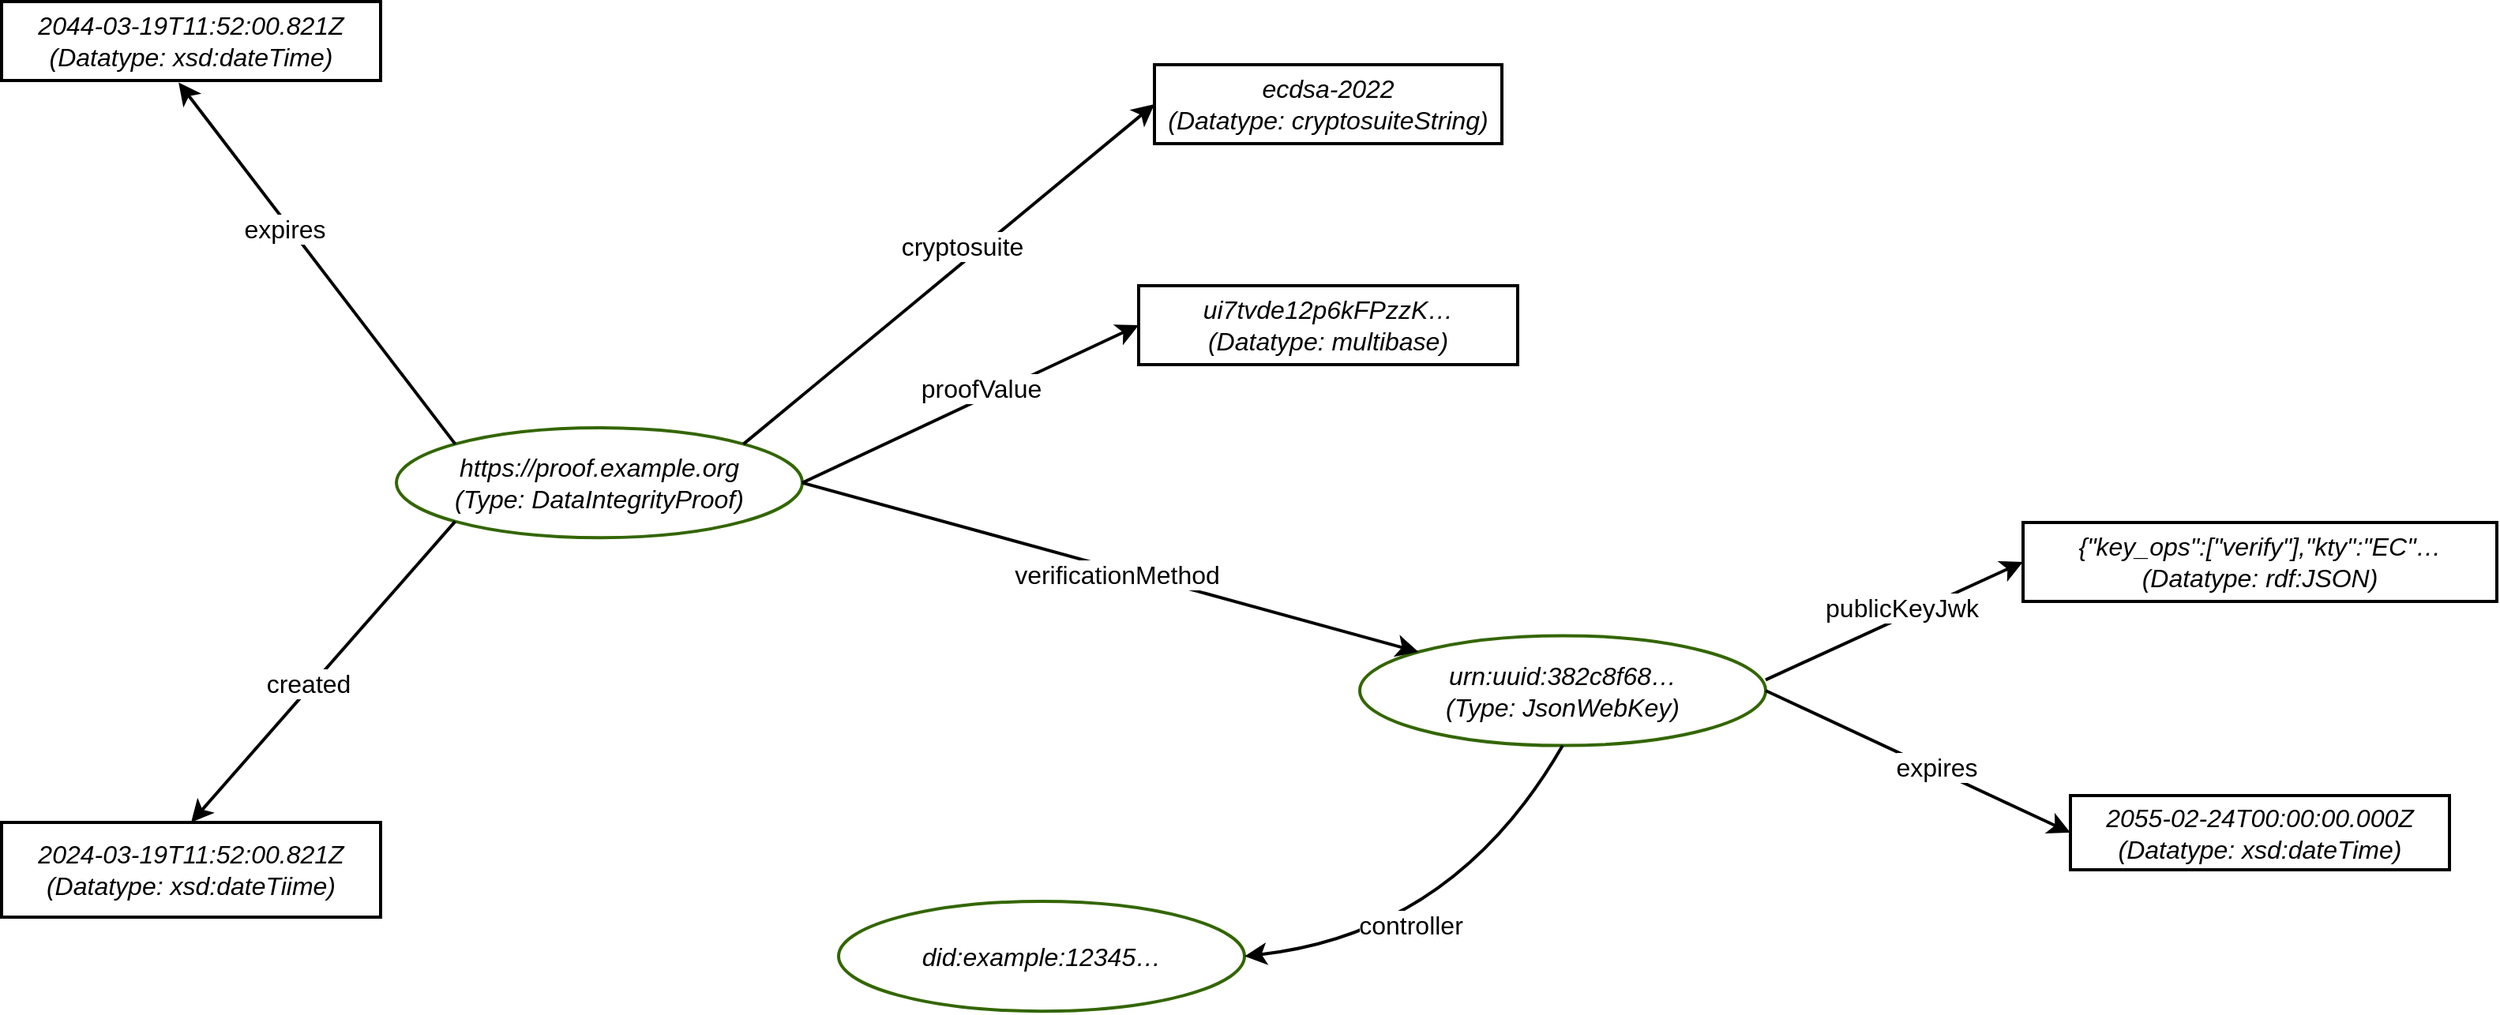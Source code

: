 <mxfile version="24.1.0" type="device">
  <diagram name="Page-1" id="ZRe_wIOORr0k_d4isBBX">
    <mxGraphModel dx="3970" dy="2060" grid="1" gridSize="10" guides="1" tooltips="1" connect="1" arrows="1" fold="1" page="1" pageScale="1" pageWidth="1169" pageHeight="827" math="0" shadow="0">
      <root>
        <mxCell id="0" />
        <mxCell id="1" parent="0" />
        <UserObject label="&lt;i&gt;https://proof.example.org&lt;/i&gt;&lt;div&gt;&lt;i&gt;(Type: DataIntegrityProof)&lt;/i&gt;&lt;/div&gt;" id="I-3xDNqU13IutiKupr62-4">
          <mxCell style="ellipse;whiteSpace=wrap;html=1;fontSize=16;fillColor=none;strokeWidth=2;strokeColor=#336600;" parent="1" vertex="1">
            <mxGeometry x="-1560" y="-460" width="257" height="69.61" as="geometry" />
          </mxCell>
        </UserObject>
        <UserObject label="&lt;i&gt;&lt;font color=&quot;#000000&quot;&gt;ecdsa-2022&lt;/font&gt;&lt;/i&gt;&lt;div&gt;&lt;i&gt;&lt;font color=&quot;#000000&quot;&gt;(Datatype: cryptosuiteString)&lt;/font&gt;&lt;/i&gt;&lt;/div&gt;" id="I-3xDNqU13IutiKupr62-12">
          <mxCell style="rounded=0;whiteSpace=wrap;html=1;fontSize=16;fillColor=none;strokeWidth=2;" parent="1" vertex="1">
            <mxGeometry x="-1080" y="-690" width="220" height="50" as="geometry" />
          </mxCell>
        </UserObject>
        <mxCell id="I-3xDNqU13IutiKupr62-27" value="" style="endArrow=classic;html=1;rounded=0;fontSize=12;startSize=8;endSize=8;curved=1;entryX=0;entryY=0.5;entryDx=0;entryDy=0;exitX=1;exitY=0;exitDx=0;exitDy=0;strokeWidth=2;fontStyle=2" parent="1" source="I-3xDNqU13IutiKupr62-4" target="I-3xDNqU13IutiKupr62-12" edge="1">
          <mxGeometry width="50" height="50" relative="1" as="geometry">
            <mxPoint x="-804" y="-134.61" as="sourcePoint" />
            <mxPoint x="-791.5" y="-85.61" as="targetPoint" />
          </mxGeometry>
        </mxCell>
        <mxCell id="I-3xDNqU13IutiKupr62-28" value="cryptosuite" style="edgeLabel;html=1;align=center;verticalAlign=middle;resizable=0;points=[];fontSize=16;" parent="I-3xDNqU13IutiKupr62-27" vertex="1" connectable="0">
          <mxGeometry x="0.135" y="-2" relative="1" as="geometry">
            <mxPoint x="-11" y="-5" as="offset" />
          </mxGeometry>
        </mxCell>
        <UserObject label="&lt;i&gt;&lt;font color=&quot;#000000&quot;&gt;2024-03-19T&lt;/font&gt;11:52:00.821Z&lt;/i&gt;&lt;div&gt;&lt;i&gt;(Datatype: xsd:dateTiime)&lt;/i&gt;&lt;/div&gt;" id="HRplg5cOvGm0gZk61Yn5-3">
          <mxCell style="rounded=0;whiteSpace=wrap;html=1;fontSize=16;fillColor=none;strokeWidth=2;" parent="1" vertex="1">
            <mxGeometry x="-1810" y="-210" width="240" height="60" as="geometry" />
          </mxCell>
        </UserObject>
        <UserObject label="&lt;i&gt;ui7tvde12p6kFPzzK…&lt;/i&gt;&lt;div&gt;&lt;i&gt;(Datatype: multibase)&lt;/i&gt;&lt;/div&gt;" id="HRplg5cOvGm0gZk61Yn5-4">
          <mxCell style="rounded=0;whiteSpace=wrap;html=1;fontSize=16;fillColor=none;strokeWidth=2;" parent="1" vertex="1">
            <mxGeometry x="-1090" y="-550" width="240" height="50" as="geometry" />
          </mxCell>
        </UserObject>
        <UserObject label="&lt;i&gt;&lt;font color=&quot;#000000&quot;&gt;2044-03-19T&lt;/font&gt;11:52:00.821Z&lt;/i&gt;&lt;div&gt;&lt;i&gt;(Datatype: xsd:dateTime)&lt;/i&gt;&lt;/div&gt;" id="HRplg5cOvGm0gZk61Yn5-5">
          <mxCell style="rounded=0;whiteSpace=wrap;html=1;fontSize=16;fillColor=none;strokeWidth=2;" parent="1" vertex="1">
            <mxGeometry x="-1810" y="-730" width="240" height="50" as="geometry" />
          </mxCell>
        </UserObject>
        <mxCell id="HRplg5cOvGm0gZk61Yn5-6" value="" style="endArrow=classic;html=1;rounded=0;fontSize=12;startSize=8;endSize=8;curved=1;entryX=0.5;entryY=0;entryDx=0;entryDy=0;exitX=0;exitY=1;exitDx=0;exitDy=0;strokeWidth=2;fontStyle=2" parent="1" source="I-3xDNqU13IutiKupr62-4" target="HRplg5cOvGm0gZk61Yn5-3" edge="1">
          <mxGeometry width="50" height="50" relative="1" as="geometry">
            <mxPoint x="-883" y="-405" as="sourcePoint" />
            <mxPoint x="-610" y="-420" as="targetPoint" />
          </mxGeometry>
        </mxCell>
        <mxCell id="HRplg5cOvGm0gZk61Yn5-7" value="created" style="edgeLabel;html=1;align=center;verticalAlign=middle;resizable=0;points=[];fontSize=16;" parent="HRplg5cOvGm0gZk61Yn5-6" vertex="1" connectable="0">
          <mxGeometry x="0.135" y="-2" relative="1" as="geometry">
            <mxPoint x="3" y="-5" as="offset" />
          </mxGeometry>
        </mxCell>
        <mxCell id="HRplg5cOvGm0gZk61Yn5-8" value="" style="endArrow=classic;html=1;rounded=0;fontSize=12;startSize=8;endSize=8;curved=1;entryX=0;entryY=0.5;entryDx=0;entryDy=0;exitX=1;exitY=0.5;exitDx=0;exitDy=0;strokeWidth=2;fontStyle=2" parent="1" source="I-3xDNqU13IutiKupr62-4" target="HRplg5cOvGm0gZk61Yn5-4" edge="1">
          <mxGeometry width="50" height="50" relative="1" as="geometry">
            <mxPoint x="-970" y="-345" as="sourcePoint" />
            <mxPoint x="-827" y="-200" as="targetPoint" />
          </mxGeometry>
        </mxCell>
        <mxCell id="HRplg5cOvGm0gZk61Yn5-9" value="proofValue" style="edgeLabel;html=1;align=center;verticalAlign=middle;resizable=0;points=[];fontSize=16;" parent="HRplg5cOvGm0gZk61Yn5-8" vertex="1" connectable="0">
          <mxGeometry x="0.135" y="-2" relative="1" as="geometry">
            <mxPoint x="-9" y="-5" as="offset" />
          </mxGeometry>
        </mxCell>
        <mxCell id="HRplg5cOvGm0gZk61Yn5-10" value="" style="endArrow=classic;html=1;rounded=0;fontSize=12;startSize=8;endSize=8;curved=1;entryX=0.467;entryY=1.025;entryDx=0;entryDy=0;exitX=0;exitY=0;exitDx=0;exitDy=0;strokeWidth=2;fontStyle=2;entryPerimeter=0;" parent="1" source="I-3xDNqU13IutiKupr62-4" target="HRplg5cOvGm0gZk61Yn5-5" edge="1">
          <mxGeometry width="50" height="50" relative="1" as="geometry">
            <mxPoint x="-1000" y="-310" as="sourcePoint" />
            <mxPoint x="-857" y="-165" as="targetPoint" />
          </mxGeometry>
        </mxCell>
        <mxCell id="HRplg5cOvGm0gZk61Yn5-11" value="expires" style="edgeLabel;html=1;align=center;verticalAlign=middle;resizable=0;points=[];fontSize=16;" parent="HRplg5cOvGm0gZk61Yn5-10" vertex="1" connectable="0">
          <mxGeometry x="0.135" y="-2" relative="1" as="geometry">
            <mxPoint x="-11" y="-5" as="offset" />
          </mxGeometry>
        </mxCell>
        <UserObject label="&lt;div&gt;&lt;i&gt;urn:uuid:382c8f68…&lt;/i&gt;&lt;/div&gt;&lt;div&gt;&lt;i style=&quot;background-color: initial;&quot;&gt;(Type: JsonWebKey)&lt;/i&gt;&lt;/div&gt;" id="HRplg5cOvGm0gZk61Yn5-12">
          <mxCell style="ellipse;whiteSpace=wrap;html=1;fontSize=16;fillColor=none;strokeWidth=2;strokeColor=#336600;" parent="1" vertex="1">
            <mxGeometry x="-950" y="-328.305" width="257" height="69.61" as="geometry" />
          </mxCell>
        </UserObject>
        <mxCell id="HRplg5cOvGm0gZk61Yn5-13" value="" style="endArrow=classic;html=1;rounded=0;fontSize=12;startSize=8;endSize=8;curved=1;exitX=1;exitY=0.5;exitDx=0;exitDy=0;strokeWidth=2;fontStyle=2;entryX=0;entryY=0;entryDx=0;entryDy=0;" parent="1" source="I-3xDNqU13IutiKupr62-4" target="HRplg5cOvGm0gZk61Yn5-12" edge="1">
          <mxGeometry width="50" height="50" relative="1" as="geometry">
            <mxPoint x="-1200" y="-480" as="sourcePoint" />
            <mxPoint x="-950" y="-300" as="targetPoint" />
          </mxGeometry>
        </mxCell>
        <mxCell id="HRplg5cOvGm0gZk61Yn5-14" value="verificationMethod" style="edgeLabel;html=1;align=center;verticalAlign=middle;resizable=0;points=[];fontSize=16;" parent="HRplg5cOvGm0gZk61Yn5-13" vertex="1" connectable="0">
          <mxGeometry x="0.135" y="-2" relative="1" as="geometry">
            <mxPoint x="-22" y="-5" as="offset" />
          </mxGeometry>
        </mxCell>
        <mxCell id="HRplg5cOvGm0gZk61Yn5-16" value="" style="endArrow=classic;html=1;rounded=0;fontSize=12;startSize=8;endSize=8;curved=1;entryX=0;entryY=0.5;entryDx=0;entryDy=0;exitX=1;exitY=0.402;exitDx=0;exitDy=0;strokeWidth=2;fontStyle=2;exitPerimeter=0;" parent="1" source="HRplg5cOvGm0gZk61Yn5-12" target="HRplg5cOvGm0gZk61Yn5-15" edge="1">
          <mxGeometry width="50" height="50" relative="1" as="geometry">
            <mxPoint x="-910" y="-300" as="sourcePoint" />
            <mxPoint x="-477" y="-300" as="targetPoint" />
          </mxGeometry>
        </mxCell>
        <mxCell id="HRplg5cOvGm0gZk61Yn5-17" value="publicKeyJwk" style="edgeLabel;html=1;align=center;verticalAlign=middle;resizable=0;points=[];fontSize=16;" parent="HRplg5cOvGm0gZk61Yn5-16" vertex="1" connectable="0">
          <mxGeometry x="0.135" y="-2" relative="1" as="geometry">
            <mxPoint x="-7" y="-5" as="offset" />
          </mxGeometry>
        </mxCell>
        <mxCell id="HRplg5cOvGm0gZk61Yn5-20" value="" style="endArrow=classic;html=1;rounded=0;fontSize=12;startSize=8;endSize=8;curved=1;entryX=0;entryY=0.5;entryDx=0;entryDy=0;exitX=1;exitY=0.5;exitDx=0;exitDy=0;strokeWidth=2;fontStyle=2" parent="1" source="HRplg5cOvGm0gZk61Yn5-12" target="HRplg5cOvGm0gZk61Yn5-19" edge="1">
          <mxGeometry width="50" height="50" relative="1" as="geometry">
            <mxPoint x="-770" y="-220" as="sourcePoint" />
            <mxPoint x="-623" y="-330" as="targetPoint" />
          </mxGeometry>
        </mxCell>
        <mxCell id="HRplg5cOvGm0gZk61Yn5-21" value="expires" style="edgeLabel;html=1;align=center;verticalAlign=middle;resizable=0;points=[];fontSize=16;" parent="HRplg5cOvGm0gZk61Yn5-20" vertex="1" connectable="0">
          <mxGeometry x="0.135" y="-2" relative="1" as="geometry">
            <mxPoint x="-1" y="-5" as="offset" />
          </mxGeometry>
        </mxCell>
        <UserObject label="&lt;div&gt;&lt;i style=&quot;background-color: initial;&quot;&gt;did:example:12345…&lt;/i&gt;&lt;br&gt;&lt;/div&gt;" id="HRplg5cOvGm0gZk61Yn5-22">
          <mxCell style="ellipse;whiteSpace=wrap;html=1;fontSize=16;fillColor=none;strokeWidth=2;strokeColor=#336600;" parent="1" vertex="1">
            <mxGeometry x="-1280" y="-160" width="257" height="69.61" as="geometry" />
          </mxCell>
        </UserObject>
        <mxCell id="cMVLIkWkcKRKJAXNFr4V-15" value="" style="endArrow=classic;html=1;rounded=0;fontSize=12;startSize=8;endSize=8;curved=1;entryX=1;entryY=0.5;entryDx=0;entryDy=0;exitX=0.5;exitY=1;exitDx=0;exitDy=0;strokeWidth=2;fontStyle=2" parent="1" source="HRplg5cOvGm0gZk61Yn5-12" target="HRplg5cOvGm0gZk61Yn5-22" edge="1">
          <mxGeometry width="50" height="50" relative="1" as="geometry">
            <mxPoint x="-1023" y="-185" as="sourcePoint" />
            <mxPoint x="-1224" y="-290" as="targetPoint" />
            <Array as="points">
              <mxPoint x="-890" y="-140" />
            </Array>
          </mxGeometry>
        </mxCell>
        <mxCell id="cMVLIkWkcKRKJAXNFr4V-16" value="controller" style="edgeLabel;html=1;align=center;verticalAlign=middle;resizable=0;points=[];fontSize=16;" parent="cMVLIkWkcKRKJAXNFr4V-15" vertex="1" connectable="0">
          <mxGeometry x="0.135" y="-2" relative="1" as="geometry">
            <mxPoint x="-12" y="-5" as="offset" />
          </mxGeometry>
        </mxCell>
        <UserObject label="&lt;i&gt;{&quot;key_ops&quot;:[&quot;verify&quot;],&quot;kty&quot;:&quot;EC&quot;…&lt;/i&gt;&lt;div&gt;&lt;i&gt;(Datatype: rdf:JSON)&lt;/i&gt;&lt;/div&gt;" id="HRplg5cOvGm0gZk61Yn5-15">
          <mxCell style="rounded=0;whiteSpace=wrap;html=1;fontSize=16;fillColor=none;strokeWidth=2;" parent="1" vertex="1">
            <mxGeometry x="-530" y="-400" width="300" height="50" as="geometry" />
          </mxCell>
        </UserObject>
        <UserObject label="&lt;i&gt;&lt;font color=&quot;#000000&quot;&gt;2055-02-24T&lt;/font&gt;00:00:00.000Z&lt;/i&gt;&lt;div&gt;&lt;i&gt;(Datatype: xsd:dateTime)&lt;/i&gt;&lt;/div&gt;" id="HRplg5cOvGm0gZk61Yn5-19">
          <mxCell style="rounded=0;whiteSpace=wrap;html=1;fontSize=16;fillColor=none;strokeWidth=2;" parent="1" vertex="1">
            <mxGeometry x="-500" y="-227" width="240" height="47" as="geometry" />
          </mxCell>
        </UserObject>
      </root>
    </mxGraphModel>
  </diagram>
</mxfile>

